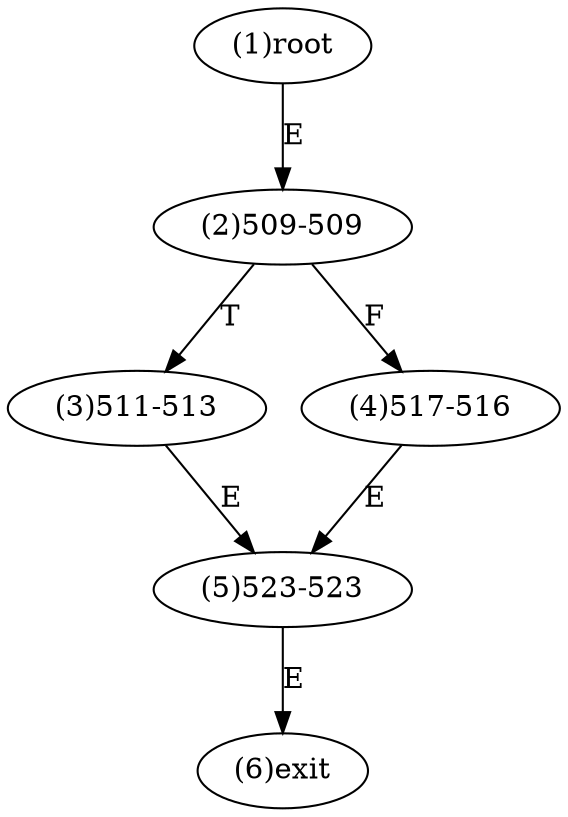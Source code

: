 digraph "" { 
1[ label="(1)root"];
2[ label="(2)509-509"];
3[ label="(3)511-513"];
4[ label="(4)517-516"];
5[ label="(5)523-523"];
6[ label="(6)exit"];
1->2[ label="E"];
2->4[ label="F"];
2->3[ label="T"];
3->5[ label="E"];
4->5[ label="E"];
5->6[ label="E"];
}